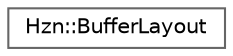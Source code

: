 digraph "Graphical Class Hierarchy"
{
 // LATEX_PDF_SIZE
  bgcolor="transparent";
  edge [fontname=Helvetica,fontsize=10,labelfontname=Helvetica,labelfontsize=10];
  node [fontname=Helvetica,fontsize=10,shape=box,height=0.2,width=0.4];
  rankdir="LR";
  Node0 [label="Hzn::BufferLayout",height=0.2,width=0.4,color="grey40", fillcolor="white", style="filled",URL="$class_hzn_1_1_buffer_layout.html",tooltip="Define the layout of a Vertex Buffer using the Buffer Layout. Buffer Layouts are required because Ver..."];
}
